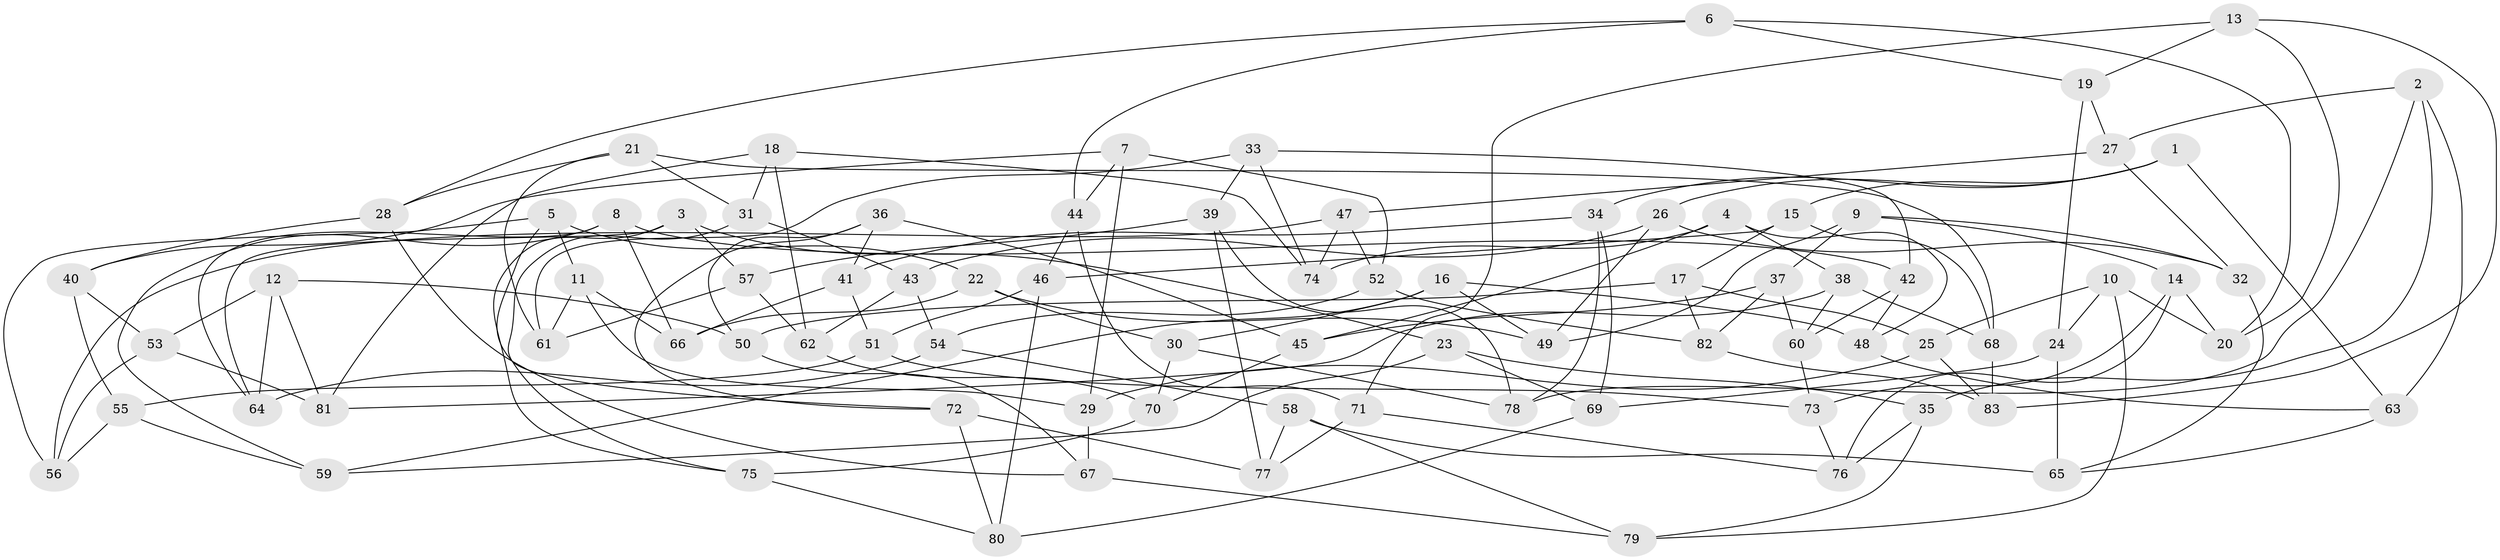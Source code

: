 // Generated by graph-tools (version 1.1) at 2025/11/02/27/25 16:11:50]
// undirected, 83 vertices, 166 edges
graph export_dot {
graph [start="1"]
  node [color=gray90,style=filled];
  1;
  2;
  3;
  4;
  5;
  6;
  7;
  8;
  9;
  10;
  11;
  12;
  13;
  14;
  15;
  16;
  17;
  18;
  19;
  20;
  21;
  22;
  23;
  24;
  25;
  26;
  27;
  28;
  29;
  30;
  31;
  32;
  33;
  34;
  35;
  36;
  37;
  38;
  39;
  40;
  41;
  42;
  43;
  44;
  45;
  46;
  47;
  48;
  49;
  50;
  51;
  52;
  53;
  54;
  55;
  56;
  57;
  58;
  59;
  60;
  61;
  62;
  63;
  64;
  65;
  66;
  67;
  68;
  69;
  70;
  71;
  72;
  73;
  74;
  75;
  76;
  77;
  78;
  79;
  80;
  81;
  82;
  83;
  1 -- 63;
  1 -- 15;
  1 -- 34;
  1 -- 26;
  2 -- 35;
  2 -- 78;
  2 -- 27;
  2 -- 63;
  3 -- 57;
  3 -- 23;
  3 -- 75;
  3 -- 64;
  4 -- 74;
  4 -- 48;
  4 -- 45;
  4 -- 38;
  5 -- 22;
  5 -- 56;
  5 -- 72;
  5 -- 11;
  6 -- 19;
  6 -- 28;
  6 -- 20;
  6 -- 44;
  7 -- 40;
  7 -- 52;
  7 -- 44;
  7 -- 29;
  8 -- 66;
  8 -- 59;
  8 -- 64;
  8 -- 42;
  9 -- 14;
  9 -- 37;
  9 -- 49;
  9 -- 32;
  10 -- 20;
  10 -- 25;
  10 -- 24;
  10 -- 79;
  11 -- 66;
  11 -- 61;
  11 -- 29;
  12 -- 53;
  12 -- 81;
  12 -- 50;
  12 -- 64;
  13 -- 20;
  13 -- 83;
  13 -- 71;
  13 -- 19;
  14 -- 20;
  14 -- 76;
  14 -- 73;
  15 -- 17;
  15 -- 46;
  15 -- 68;
  16 -- 59;
  16 -- 49;
  16 -- 30;
  16 -- 48;
  17 -- 82;
  17 -- 25;
  17 -- 50;
  18 -- 31;
  18 -- 62;
  18 -- 81;
  18 -- 74;
  19 -- 27;
  19 -- 24;
  21 -- 31;
  21 -- 68;
  21 -- 61;
  21 -- 28;
  22 -- 30;
  22 -- 66;
  22 -- 49;
  23 -- 59;
  23 -- 69;
  23 -- 35;
  24 -- 69;
  24 -- 65;
  25 -- 29;
  25 -- 83;
  26 -- 43;
  26 -- 32;
  26 -- 49;
  27 -- 47;
  27 -- 32;
  28 -- 40;
  28 -- 67;
  29 -- 67;
  30 -- 70;
  30 -- 78;
  31 -- 43;
  31 -- 75;
  32 -- 65;
  33 -- 74;
  33 -- 39;
  33 -- 61;
  33 -- 42;
  34 -- 41;
  34 -- 69;
  34 -- 78;
  35 -- 76;
  35 -- 79;
  36 -- 50;
  36 -- 45;
  36 -- 41;
  36 -- 72;
  37 -- 60;
  37 -- 82;
  37 -- 45;
  38 -- 81;
  38 -- 60;
  38 -- 68;
  39 -- 57;
  39 -- 77;
  39 -- 78;
  40 -- 55;
  40 -- 53;
  41 -- 66;
  41 -- 51;
  42 -- 60;
  42 -- 48;
  43 -- 62;
  43 -- 54;
  44 -- 46;
  44 -- 71;
  45 -- 70;
  46 -- 51;
  46 -- 80;
  47 -- 56;
  47 -- 52;
  47 -- 74;
  48 -- 63;
  50 -- 67;
  51 -- 55;
  51 -- 73;
  52 -- 54;
  52 -- 82;
  53 -- 56;
  53 -- 81;
  54 -- 64;
  54 -- 58;
  55 -- 59;
  55 -- 56;
  57 -- 62;
  57 -- 61;
  58 -- 79;
  58 -- 65;
  58 -- 77;
  60 -- 73;
  62 -- 70;
  63 -- 65;
  67 -- 79;
  68 -- 83;
  69 -- 80;
  70 -- 75;
  71 -- 77;
  71 -- 76;
  72 -- 77;
  72 -- 80;
  73 -- 76;
  75 -- 80;
  82 -- 83;
}
